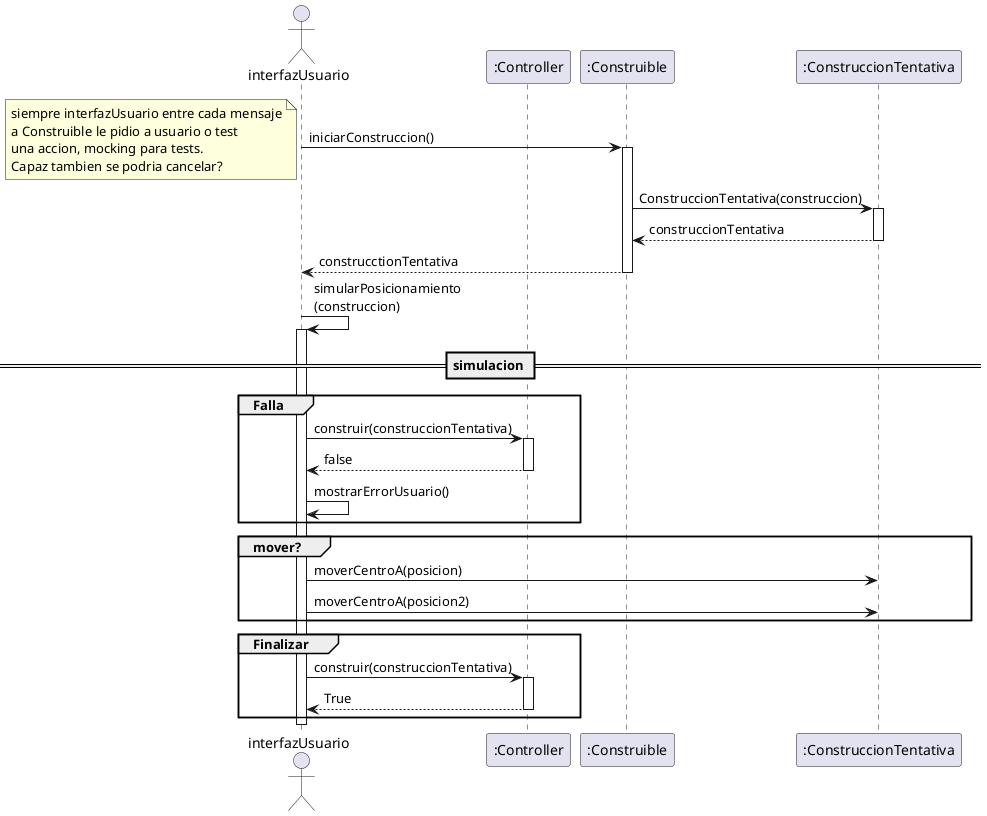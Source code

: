 @startuml

Actor interfazUsuario as ui

participant ":Controller" as controller
participant ":Construible" as Construible
participant ":ConstruccionTentativa" as placing




ui-> Construible: iniciarConstruccion()
activate Construible

note left
siempre interfazUsuario entre cada mensaje
a Construible le pidio a usuario o test
una accion, mocking para tests.
Capaz tambien se podria cancelar?
end note


Construible -> placing: ConstruccionTentativa(construccion)
activate placing
placing-->  Construible: construccionTentativa
deactivate placing

Construible--> ui:construcctionTentativa
deactivate Construible


ui->ui: simularPosicionamiento\n(construccion)
activate ui
== simulacion == 
group Falla


ui -> controller : construir(construccionTentativa)
activate controller
controller--> ui: false
deactivate controller

ui-> ui : mostrarErrorUsuario()
end group


group mover?
ui -> placing : moverCentroA(posicion)
ui -> placing : moverCentroA(posicion2)
end group

group Finalizar
ui -> controller : construir(construccionTentativa)
activate controller
controller--> ui: True
deactivate controller
end group


deactivate ui

@enduml